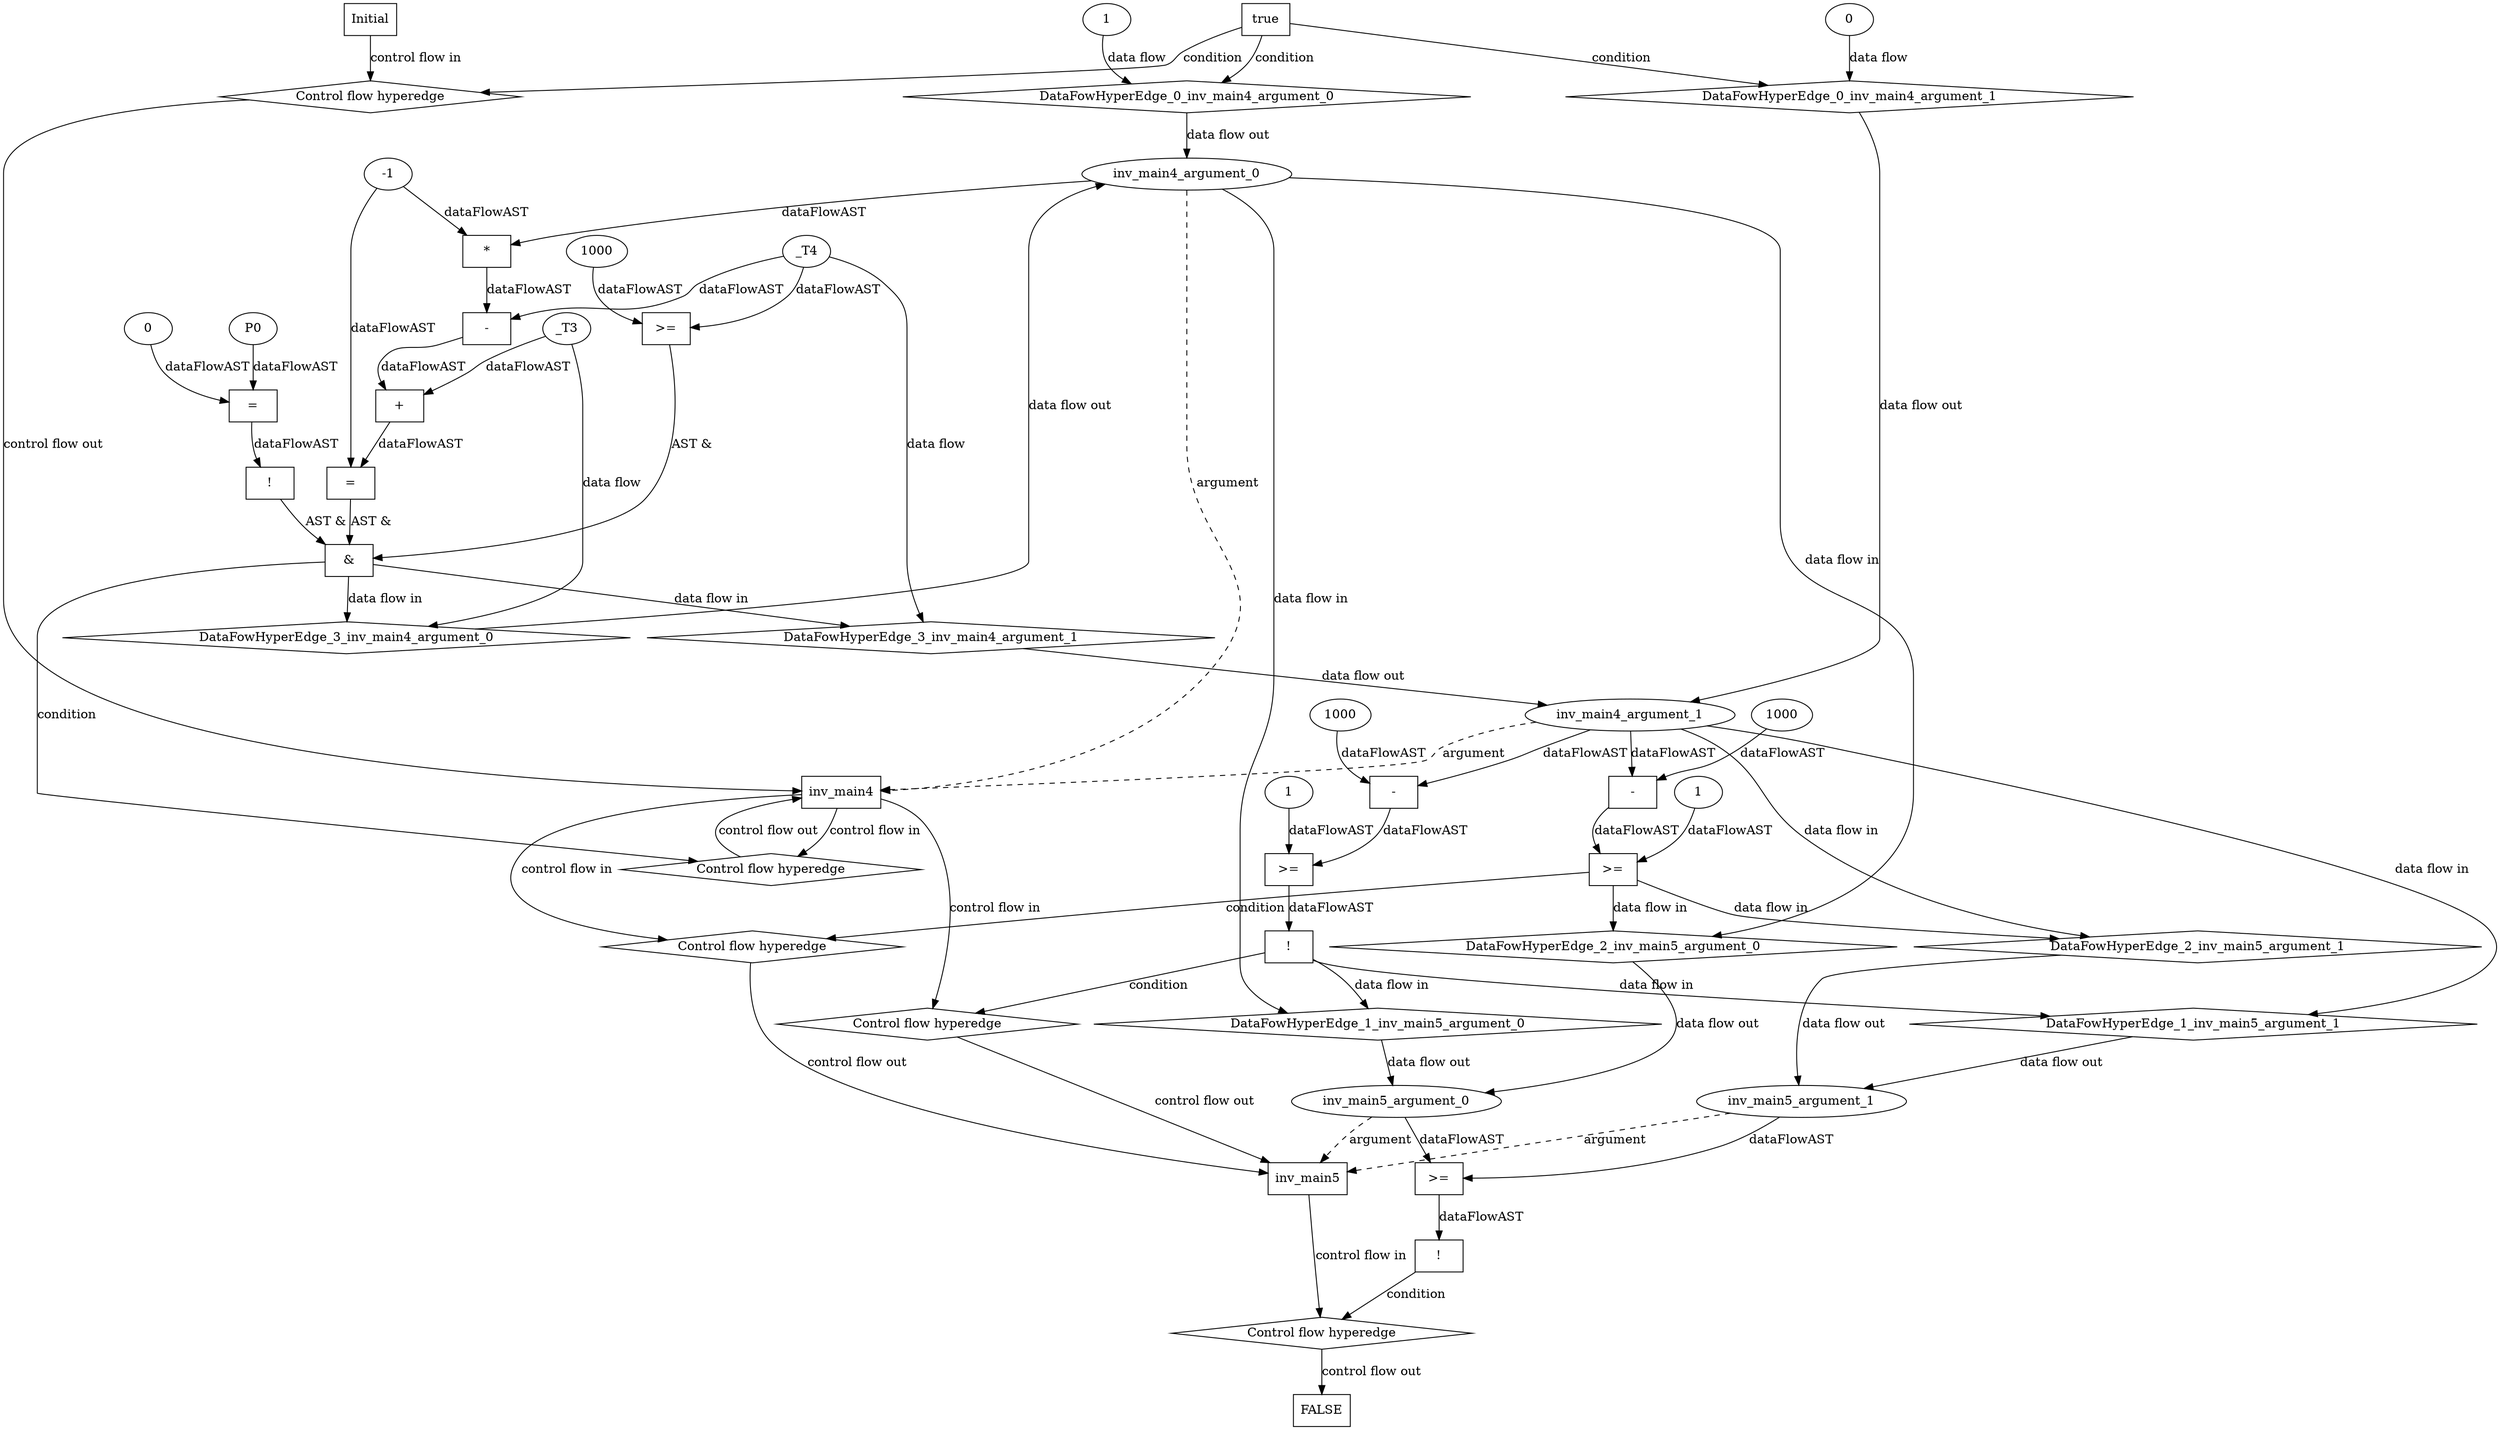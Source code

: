 digraph dag {
"inv_main4" [label="inv_main4" nodeName="inv_main4" class=cfn  shape="rect"];
"inv_main5" [label="inv_main5" nodeName="inv_main5" class=cfn  shape="rect"];
FALSE [label="FALSE" nodeName=FALSE class=cfn  shape="rect"];
Initial [label="Initial" nodeName=Initial class=cfn  shape="rect"];
ControlFowHyperEdge_0 [label="Control flow hyperedge" nodeName=ControlFowHyperEdge_0 class=controlFlowHyperEdge shape="diamond"];
"Initial" -> ControlFowHyperEdge_0 [label="control flow in"]
ControlFowHyperEdge_0 -> "inv_main4" [label="control flow out"]
ControlFowHyperEdge_1 [label="Control flow hyperedge" nodeName=ControlFowHyperEdge_1 class=controlFlowHyperEdge shape="diamond"];
"inv_main4" -> ControlFowHyperEdge_1 [label="control flow in"]
ControlFowHyperEdge_1 -> "inv_main5" [label="control flow out"]
ControlFowHyperEdge_2 [label="Control flow hyperedge" nodeName=ControlFowHyperEdge_2 class=controlFlowHyperEdge shape="diamond"];
"inv_main4" -> ControlFowHyperEdge_2 [label="control flow in"]
ControlFowHyperEdge_2 -> "inv_main5" [label="control flow out"]
ControlFowHyperEdge_3 [label="Control flow hyperedge" nodeName=ControlFowHyperEdge_3 class=controlFlowHyperEdge shape="diamond"];
"inv_main4" -> ControlFowHyperEdge_3 [label="control flow in"]
ControlFowHyperEdge_3 -> "inv_main4" [label="control flow out"]
ControlFowHyperEdge_4 [label="Control flow hyperedge" nodeName=ControlFowHyperEdge_4 class=controlFlowHyperEdge shape="diamond"];
"inv_main5" -> ControlFowHyperEdge_4 [label="control flow in"]
ControlFowHyperEdge_4 -> "FALSE" [label="control flow out"]
"inv_main4_argument_0" [label="inv_main4_argument_0" nodeName=argument0 class=argument  head="inv_main4" shape="oval"];
"inv_main4_argument_0" -> "inv_main4"[label="argument" style="dashed"]
"inv_main4_argument_1" [label="inv_main4_argument_1" nodeName=argument1 class=argument  head="inv_main4" shape="oval"];
"inv_main4_argument_1" -> "inv_main4"[label="argument" style="dashed"]
"inv_main5_argument_0" [label="inv_main5_argument_0" nodeName=argument0 class=argument  head="inv_main5" shape="oval"];
"inv_main5_argument_0" -> "inv_main5"[label="argument" style="dashed"]
"inv_main5_argument_1" [label="inv_main5_argument_1" nodeName=argument1 class=argument  head="inv_main5" shape="oval"];
"inv_main5_argument_1" -> "inv_main5"[label="argument" style="dashed"]

"true_0" [label="true" nodeName="true_0" class=true shape="rect"];
"true_0" -> "ControlFowHyperEdge_0" [label="condition"];
"xxxinv_main4___Initial_0xxxdataFlow_0_node_0" [label="1" nodeName="xxxinv_main4___Initial_0xxxdataFlow_0_node_0" class=Literal ];

"xxxinv_main4___Initial_0xxxdataFlow_0_node_0" -> "DataFowHyperEdge_0_inv_main4_argument_0" [label="data flow"];
"xxxinv_main4___Initial_0xxxdataFlow1_node_0" [label="0" nodeName="xxxinv_main4___Initial_0xxxdataFlow1_node_0" class=Literal ];

"xxxinv_main4___Initial_0xxxdataFlow1_node_0" -> "DataFowHyperEdge_0_inv_main4_argument_1" [label="data flow"];
"xxxinv_main5___inv_main4_1xxxguard_0_node_0" [label="!" nodeName="xxxinv_main5___inv_main4_1xxxguard_0_node_0" class=Operator shape="rect"];
"xxxinv_main5___inv_main4_1xxxguard_0_node_1" [label=">=" nodeName="xxxinv_main5___inv_main4_1xxxguard_0_node_1" class=Operator  shape="rect"];
"xxxinv_main5___inv_main4_1xxxguard_0_node_2" [label="-" nodeName="xxxinv_main5___inv_main4_1xxxguard_0_node_2" class= Operator shape="rect"];
"xxxinv_main5___inv_main4_1xxxguard_0_node_3" [label="1000" nodeName="xxxinv_main5___inv_main4_1xxxguard_0_node_3" class=Literal ];
"xxxinv_main5___inv_main4_1xxxguard_0_node_5" [label="1" nodeName="xxxinv_main5___inv_main4_1xxxguard_0_node_5" class=Literal ];
"xxxinv_main5___inv_main4_1xxxguard_0_node_1" -> "xxxinv_main5___inv_main4_1xxxguard_0_node_0"[label="dataFlowAST"]
"xxxinv_main5___inv_main4_1xxxguard_0_node_2" -> "xxxinv_main5___inv_main4_1xxxguard_0_node_1"[label="dataFlowAST"]
"xxxinv_main5___inv_main4_1xxxguard_0_node_5" -> "xxxinv_main5___inv_main4_1xxxguard_0_node_1"[label="dataFlowAST"]
"xxxinv_main5___inv_main4_1xxxguard_0_node_3" -> "xxxinv_main5___inv_main4_1xxxguard_0_node_2"[label="dataFlowAST"]
"inv_main4_argument_1" -> "xxxinv_main5___inv_main4_1xxxguard_0_node_2"[label="dataFlowAST"]

"xxxinv_main5___inv_main4_1xxxguard_0_node_0" -> "ControlFowHyperEdge_1" [label="condition"];
"xxxinv_main5___inv_main4_2xxxguard_0_node_0" [label=">=" nodeName="xxxinv_main5___inv_main4_2xxxguard_0_node_0" class=Operator  shape="rect"];
"xxxinv_main5___inv_main4_2xxxguard_0_node_1" [label="-" nodeName="xxxinv_main5___inv_main4_2xxxguard_0_node_1" class= Operator shape="rect"];
"xxxinv_main5___inv_main4_2xxxguard_0_node_2" [label="1000" nodeName="xxxinv_main5___inv_main4_2xxxguard_0_node_2" class=Literal ];
"xxxinv_main5___inv_main4_2xxxguard_0_node_4" [label="1" nodeName="xxxinv_main5___inv_main4_2xxxguard_0_node_4" class=Literal ];
"xxxinv_main5___inv_main4_2xxxguard_0_node_1" -> "xxxinv_main5___inv_main4_2xxxguard_0_node_0"[label="dataFlowAST"]
"xxxinv_main5___inv_main4_2xxxguard_0_node_4" -> "xxxinv_main5___inv_main4_2xxxguard_0_node_0"[label="dataFlowAST"]
"xxxinv_main5___inv_main4_2xxxguard_0_node_2" -> "xxxinv_main5___inv_main4_2xxxguard_0_node_1"[label="dataFlowAST"]
"inv_main4_argument_1" -> "xxxinv_main5___inv_main4_2xxxguard_0_node_1"[label="dataFlowAST"]

"xxxinv_main5___inv_main4_2xxxguard_0_node_0" -> "ControlFowHyperEdge_2" [label="condition"];
"xxxinv_main4___inv_main4_3xxx_and" [label="&" nodeName="xxxinv_main4___inv_main4_3xxx_and" class=Operator shape="rect"];
"xxxinv_main4___inv_main4_3xxxguard_0_node_0" [label=">=" nodeName="xxxinv_main4___inv_main4_3xxxguard_0_node_0" class=Operator  shape="rect"];
"xxxinv_main4___inv_main4_3xxxguard_0_node_1" [label="1000" nodeName="xxxinv_main4___inv_main4_3xxxguard_0_node_1" class=Literal ];
"xxxinv_main4___inv_main4_3xxxguard_0_node_1" -> "xxxinv_main4___inv_main4_3xxxguard_0_node_0"[label="dataFlowAST"]
"xxxinv_main4___inv_main4_3xxxdataFlow1_node_0" -> "xxxinv_main4___inv_main4_3xxxguard_0_node_0"[label="dataFlowAST"]

"xxxinv_main4___inv_main4_3xxxguard_0_node_0" -> "xxxinv_main4___inv_main4_3xxx_and" [label="AST &"];
"xxxinv_main4___inv_main4_3xxxguard1_node_0" [label="!" nodeName="xxxinv_main4___inv_main4_3xxxguard1_node_0" class=Operator shape="rect"];
"xxxinv_main4___inv_main4_3xxxguard1_node_1" [label="=" nodeName="xxxinv_main4___inv_main4_3xxxguard1_node_1" class=Operator  shape="rect"];
"xxxinv_main4___inv_main4_3xxxguard1_node_2" [label="P0" nodeName="xxxinv_main4___inv_main4_3xxxguard1_node_2" class=Constant ];
"xxxinv_main4___inv_main4_3xxxguard1_node_3" [label="0" nodeName="xxxinv_main4___inv_main4_3xxxguard1_node_3" class=Literal ];
"xxxinv_main4___inv_main4_3xxxguard1_node_1" -> "xxxinv_main4___inv_main4_3xxxguard1_node_0"[label="dataFlowAST"]
"xxxinv_main4___inv_main4_3xxxguard1_node_2" -> "xxxinv_main4___inv_main4_3xxxguard1_node_1"[label="dataFlowAST"]
"xxxinv_main4___inv_main4_3xxxguard1_node_3" -> "xxxinv_main4___inv_main4_3xxxguard1_node_1"[label="dataFlowAST"]

"xxxinv_main4___inv_main4_3xxxguard1_node_0" -> "xxxinv_main4___inv_main4_3xxx_and" [label="AST &"];
"xxxinv_main4___inv_main4_3xxxguard2_node_0" [label="=" nodeName="xxxinv_main4___inv_main4_3xxxguard2_node_0" class=Operator  shape="rect"];
"xxxinv_main4___inv_main4_3xxxguard2_node_1" [label="+" nodeName="xxxinv_main4___inv_main4_3xxxguard2_node_1" class= Operator shape="rect"];
"xxxinv_main4___inv_main4_3xxxguard2_node_3" [label="-" nodeName="xxxinv_main4___inv_main4_3xxxguard2_node_3" class= Operator shape="rect"];
"xxxinv_main4___inv_main4_3xxxguard2_node_4" [label="*" nodeName="xxxinv_main4___inv_main4_3xxxguard2_node_4" class=Operator  shape="rect"];
"xxxinv_main4___inv_main4_3xxxguard2_node_5" [label="-1" nodeName="xxxinv_main4___inv_main4_3xxxguard2_node_5" class=Coeff ];
"xxxinv_main4___inv_main4_3xxxguard2_node_5" [label="-1" nodeName="xxxinv_main4___inv_main4_3xxxguard2_node_5" class=Literal ];
"xxxinv_main4___inv_main4_3xxxguard2_node_1" -> "xxxinv_main4___inv_main4_3xxxguard2_node_0"[label="dataFlowAST"]
"xxxinv_main4___inv_main4_3xxxguard2_node_5" -> "xxxinv_main4___inv_main4_3xxxguard2_node_0"[label="dataFlowAST"]
"xxxinv_main4___inv_main4_3xxxdataFlow_0_node_0" -> "xxxinv_main4___inv_main4_3xxxguard2_node_1"[label="dataFlowAST"]
"xxxinv_main4___inv_main4_3xxxguard2_node_3" -> "xxxinv_main4___inv_main4_3xxxguard2_node_1"[label="dataFlowAST"]
"xxxinv_main4___inv_main4_3xxxguard2_node_4" -> "xxxinv_main4___inv_main4_3xxxguard2_node_3"[label="dataFlowAST"]
"xxxinv_main4___inv_main4_3xxxdataFlow1_node_0" -> "xxxinv_main4___inv_main4_3xxxguard2_node_3"[label="dataFlowAST"]
"xxxinv_main4___inv_main4_3xxxguard2_node_5" -> "xxxinv_main4___inv_main4_3xxxguard2_node_4"[label="dataFlowAST"]
"inv_main4_argument_0" -> "xxxinv_main4___inv_main4_3xxxguard2_node_4"[label="dataFlowAST"]

"xxxinv_main4___inv_main4_3xxxguard2_node_0" -> "xxxinv_main4___inv_main4_3xxx_and" [label="AST &"];
"xxxinv_main4___inv_main4_3xxx_and" -> "ControlFowHyperEdge_3" [label="condition"];
"xxxinv_main4___inv_main4_3xxxdataFlow_0_node_0" [label="_T3" nodeName="xxxinv_main4___inv_main4_3xxxdataFlow_0_node_0" class=Constant ];

"xxxinv_main4___inv_main4_3xxxdataFlow_0_node_0" -> "DataFowHyperEdge_3_inv_main4_argument_0" [label="data flow"];
"xxxinv_main4___inv_main4_3xxxdataFlow1_node_0" [label="_T4" nodeName="xxxinv_main4___inv_main4_3xxxdataFlow1_node_0" class=Constant ];

"xxxinv_main4___inv_main4_3xxxdataFlow1_node_0" -> "DataFowHyperEdge_3_inv_main4_argument_1" [label="data flow"];
"xxxFALSE___inv_main5_4xxxguard_0_node_0" [label="!" nodeName="xxxFALSE___inv_main5_4xxxguard_0_node_0" class=Operator shape="rect"];
"xxxFALSE___inv_main5_4xxxguard_0_node_1" [label=">=" nodeName="xxxFALSE___inv_main5_4xxxguard_0_node_1" class=Operator  shape="rect"];
"xxxFALSE___inv_main5_4xxxguard_0_node_1" -> "xxxFALSE___inv_main5_4xxxguard_0_node_0"[label="dataFlowAST"]
"inv_main5_argument_0" -> "xxxFALSE___inv_main5_4xxxguard_0_node_1"[label="dataFlowAST"]
"inv_main5_argument_1" -> "xxxFALSE___inv_main5_4xxxguard_0_node_1"[label="dataFlowAST"]

"xxxFALSE___inv_main5_4xxxguard_0_node_0" -> "ControlFowHyperEdge_4" [label="condition"];
"DataFowHyperEdge_0_inv_main4_argument_0" [label="DataFowHyperEdge_0_inv_main4_argument_0" nodeName="DataFowHyperEdge_0_inv_main4_argument_0" class=DataFlowHyperedge shape="diamond"];
"DataFowHyperEdge_0_inv_main4_argument_0" -> "inv_main4_argument_0"[label="data flow out"]
"true_0" -> "DataFowHyperEdge_0_inv_main4_argument_0" [label="condition"];
"DataFowHyperEdge_0_inv_main4_argument_1" [label="DataFowHyperEdge_0_inv_main4_argument_1" nodeName="DataFowHyperEdge_0_inv_main4_argument_1" class=DataFlowHyperedge shape="diamond"];
"DataFowHyperEdge_0_inv_main4_argument_1" -> "inv_main4_argument_1"[label="data flow out"]
"true_0" -> "DataFowHyperEdge_0_inv_main4_argument_1" [label="condition"];
"DataFowHyperEdge_1_inv_main5_argument_0" [label="DataFowHyperEdge_1_inv_main5_argument_0" nodeName="DataFowHyperEdge_1_inv_main5_argument_0" class=DataFlowHyperedge shape="diamond"];
"DataFowHyperEdge_1_inv_main5_argument_0" -> "inv_main5_argument_0"[label="data flow out"]
"xxxinv_main5___inv_main4_1xxxguard_0_node_0" -> "DataFowHyperEdge_1_inv_main5_argument_0"[label="data flow in"]
"DataFowHyperEdge_1_inv_main5_argument_1" [label="DataFowHyperEdge_1_inv_main5_argument_1" nodeName="DataFowHyperEdge_1_inv_main5_argument_1" class=DataFlowHyperedge shape="diamond"];
"DataFowHyperEdge_1_inv_main5_argument_1" -> "inv_main5_argument_1"[label="data flow out"]
"xxxinv_main5___inv_main4_1xxxguard_0_node_0" -> "DataFowHyperEdge_1_inv_main5_argument_1"[label="data flow in"]
"DataFowHyperEdge_2_inv_main5_argument_0" [label="DataFowHyperEdge_2_inv_main5_argument_0" nodeName="DataFowHyperEdge_2_inv_main5_argument_0" class=DataFlowHyperedge shape="diamond"];
"DataFowHyperEdge_2_inv_main5_argument_0" -> "inv_main5_argument_0"[label="data flow out"]
"xxxinv_main5___inv_main4_2xxxguard_0_node_0" -> "DataFowHyperEdge_2_inv_main5_argument_0"[label="data flow in"]
"DataFowHyperEdge_2_inv_main5_argument_1" [label="DataFowHyperEdge_2_inv_main5_argument_1" nodeName="DataFowHyperEdge_2_inv_main5_argument_1" class=DataFlowHyperedge shape="diamond"];
"DataFowHyperEdge_2_inv_main5_argument_1" -> "inv_main5_argument_1"[label="data flow out"]
"xxxinv_main5___inv_main4_2xxxguard_0_node_0" -> "DataFowHyperEdge_2_inv_main5_argument_1"[label="data flow in"]
"DataFowHyperEdge_3_inv_main4_argument_0" [label="DataFowHyperEdge_3_inv_main4_argument_0" nodeName="DataFowHyperEdge_3_inv_main4_argument_0" class=DataFlowHyperedge shape="diamond"];
"DataFowHyperEdge_3_inv_main4_argument_0" -> "inv_main4_argument_0"[label="data flow out"]
"xxxinv_main4___inv_main4_3xxx_and" -> "DataFowHyperEdge_3_inv_main4_argument_0"[label="data flow in"]
"DataFowHyperEdge_3_inv_main4_argument_1" [label="DataFowHyperEdge_3_inv_main4_argument_1" nodeName="DataFowHyperEdge_3_inv_main4_argument_1" class=DataFlowHyperedge shape="diamond"];
"DataFowHyperEdge_3_inv_main4_argument_1" -> "inv_main4_argument_1"[label="data flow out"]
"xxxinv_main4___inv_main4_3xxx_and" -> "DataFowHyperEdge_3_inv_main4_argument_1"[label="data flow in"]
"inv_main4_argument_0" -> "DataFowHyperEdge_1_inv_main5_argument_0"[label="data flow in"]
"inv_main4_argument_1" -> "DataFowHyperEdge_1_inv_main5_argument_1"[label="data flow in"]
"inv_main4_argument_0" -> "DataFowHyperEdge_2_inv_main5_argument_0"[label="data flow in"]
"inv_main4_argument_1" -> "DataFowHyperEdge_2_inv_main5_argument_1"[label="data flow in"]




}
